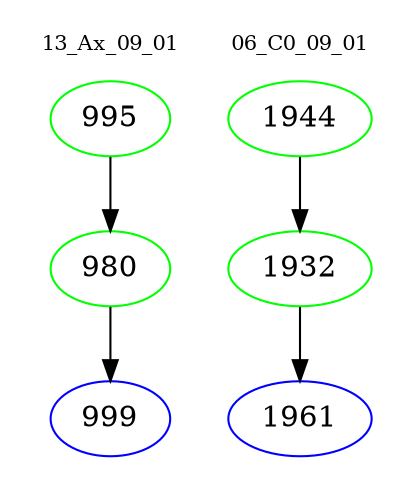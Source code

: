 digraph{
subgraph cluster_0 {
color = white
label = "13_Ax_09_01";
fontsize=10;
T0_995 [label="995", color="green"]
T0_995 -> T0_980 [color="black"]
T0_980 [label="980", color="green"]
T0_980 -> T0_999 [color="black"]
T0_999 [label="999", color="blue"]
}
subgraph cluster_1 {
color = white
label = "06_C0_09_01";
fontsize=10;
T1_1944 [label="1944", color="green"]
T1_1944 -> T1_1932 [color="black"]
T1_1932 [label="1932", color="green"]
T1_1932 -> T1_1961 [color="black"]
T1_1961 [label="1961", color="blue"]
}
}
